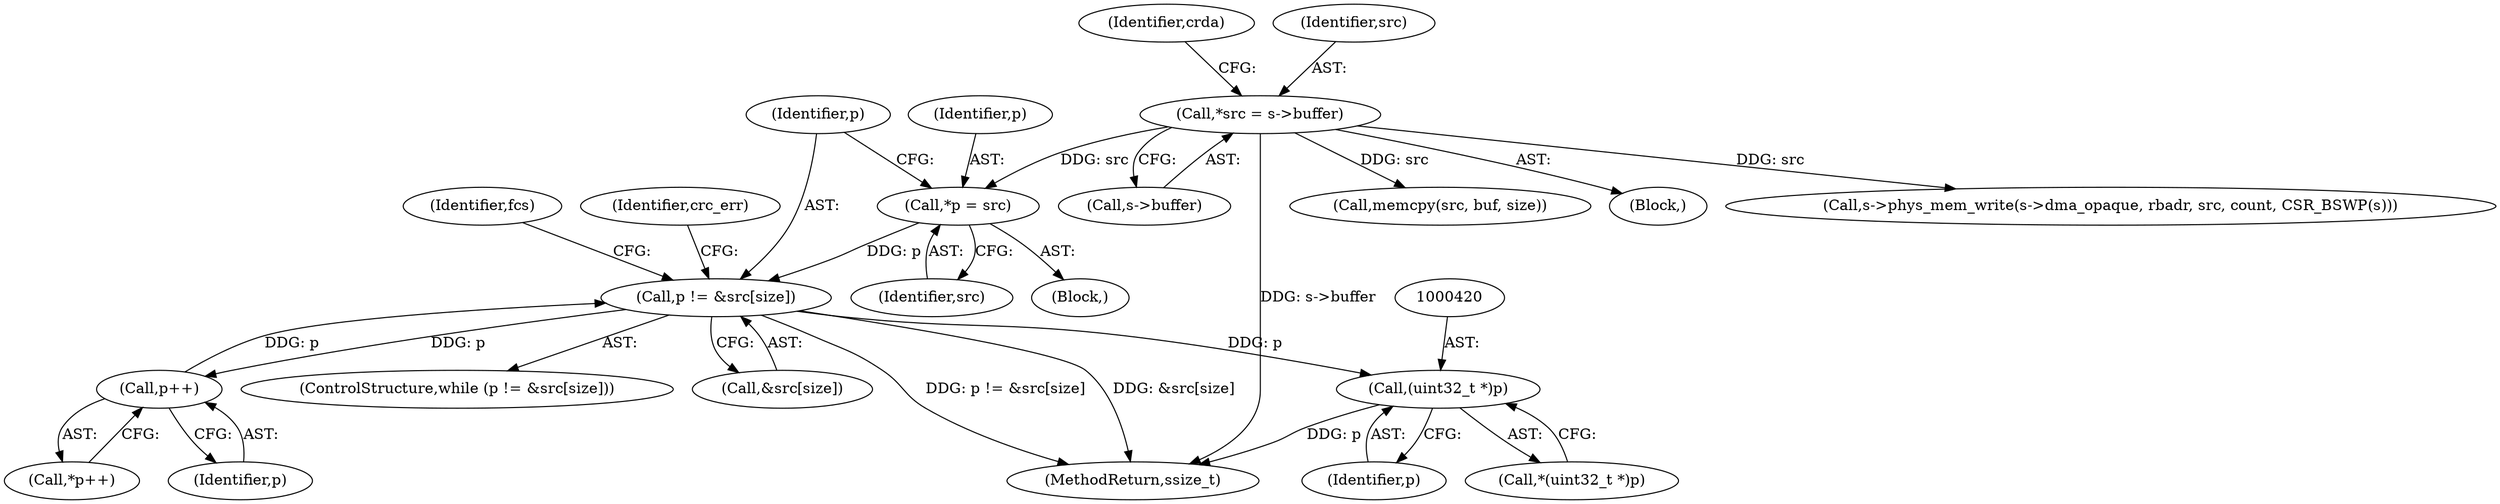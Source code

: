 digraph "0_qemu_8b98a2f07175d46c3f7217639bd5e03f2ec56343@array" {
"1000404" [label="(Call,p != &src[size])"];
"1000400" [label="(Call,*p = src)"];
"1000322" [label="(Call,*src = s->buffer)"];
"1000413" [label="(Call,p++)"];
"1000404" [label="(Call,p != &src[size])"];
"1000419" [label="(Call,(uint32_t *)p)"];
"1000400" [label="(Call,*p = src)"];
"1000461" [label="(Call,s->phys_mem_write(s->dma_opaque, rbadr, src, count, CSR_BSWP(s)))"];
"1000329" [label="(Identifier,crda)"];
"1000324" [label="(Call,s->buffer)"];
"1000411" [label="(Identifier,fcs)"];
"1000416" [label="(Identifier,crc_err)"];
"1000406" [label="(Call,&src[size])"];
"1000711" [label="(MethodReturn,ssize_t)"];
"1000354" [label="(Call,memcpy(src, buf, size))"];
"1000418" [label="(Call,*(uint32_t *)p)"];
"1000419" [label="(Call,(uint32_t *)p)"];
"1000402" [label="(Identifier,src)"];
"1000405" [label="(Identifier,p)"];
"1000413" [label="(Call,p++)"];
"1000323" [label="(Identifier,src)"];
"1000412" [label="(Call,*p++)"];
"1000421" [label="(Identifier,p)"];
"1000401" [label="(Identifier,p)"];
"1000394" [label="(Block,)"];
"1000404" [label="(Call,p != &src[size])"];
"1000322" [label="(Call,*src = s->buffer)"];
"1000403" [label="(ControlStructure,while (p != &src[size]))"];
"1000320" [label="(Block,)"];
"1000414" [label="(Identifier,p)"];
"1000404" -> "1000403"  [label="AST: "];
"1000404" -> "1000406"  [label="CFG: "];
"1000405" -> "1000404"  [label="AST: "];
"1000406" -> "1000404"  [label="AST: "];
"1000411" -> "1000404"  [label="CFG: "];
"1000416" -> "1000404"  [label="CFG: "];
"1000404" -> "1000711"  [label="DDG: p != &src[size]"];
"1000404" -> "1000711"  [label="DDG: &src[size]"];
"1000400" -> "1000404"  [label="DDG: p"];
"1000413" -> "1000404"  [label="DDG: p"];
"1000404" -> "1000413"  [label="DDG: p"];
"1000404" -> "1000419"  [label="DDG: p"];
"1000400" -> "1000394"  [label="AST: "];
"1000400" -> "1000402"  [label="CFG: "];
"1000401" -> "1000400"  [label="AST: "];
"1000402" -> "1000400"  [label="AST: "];
"1000405" -> "1000400"  [label="CFG: "];
"1000322" -> "1000400"  [label="DDG: src"];
"1000322" -> "1000320"  [label="AST: "];
"1000322" -> "1000324"  [label="CFG: "];
"1000323" -> "1000322"  [label="AST: "];
"1000324" -> "1000322"  [label="AST: "];
"1000329" -> "1000322"  [label="CFG: "];
"1000322" -> "1000711"  [label="DDG: s->buffer"];
"1000322" -> "1000354"  [label="DDG: src"];
"1000322" -> "1000461"  [label="DDG: src"];
"1000413" -> "1000412"  [label="AST: "];
"1000413" -> "1000414"  [label="CFG: "];
"1000414" -> "1000413"  [label="AST: "];
"1000412" -> "1000413"  [label="CFG: "];
"1000419" -> "1000418"  [label="AST: "];
"1000419" -> "1000421"  [label="CFG: "];
"1000420" -> "1000419"  [label="AST: "];
"1000421" -> "1000419"  [label="AST: "];
"1000418" -> "1000419"  [label="CFG: "];
"1000419" -> "1000711"  [label="DDG: p"];
}
